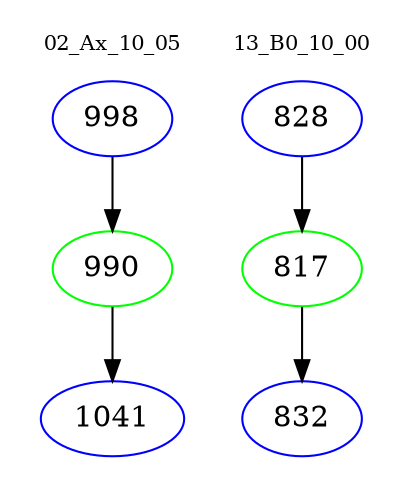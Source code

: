 digraph{
subgraph cluster_0 {
color = white
label = "02_Ax_10_05";
fontsize=10;
T0_998 [label="998", color="blue"]
T0_998 -> T0_990 [color="black"]
T0_990 [label="990", color="green"]
T0_990 -> T0_1041 [color="black"]
T0_1041 [label="1041", color="blue"]
}
subgraph cluster_1 {
color = white
label = "13_B0_10_00";
fontsize=10;
T1_828 [label="828", color="blue"]
T1_828 -> T1_817 [color="black"]
T1_817 [label="817", color="green"]
T1_817 -> T1_832 [color="black"]
T1_832 [label="832", color="blue"]
}
}
